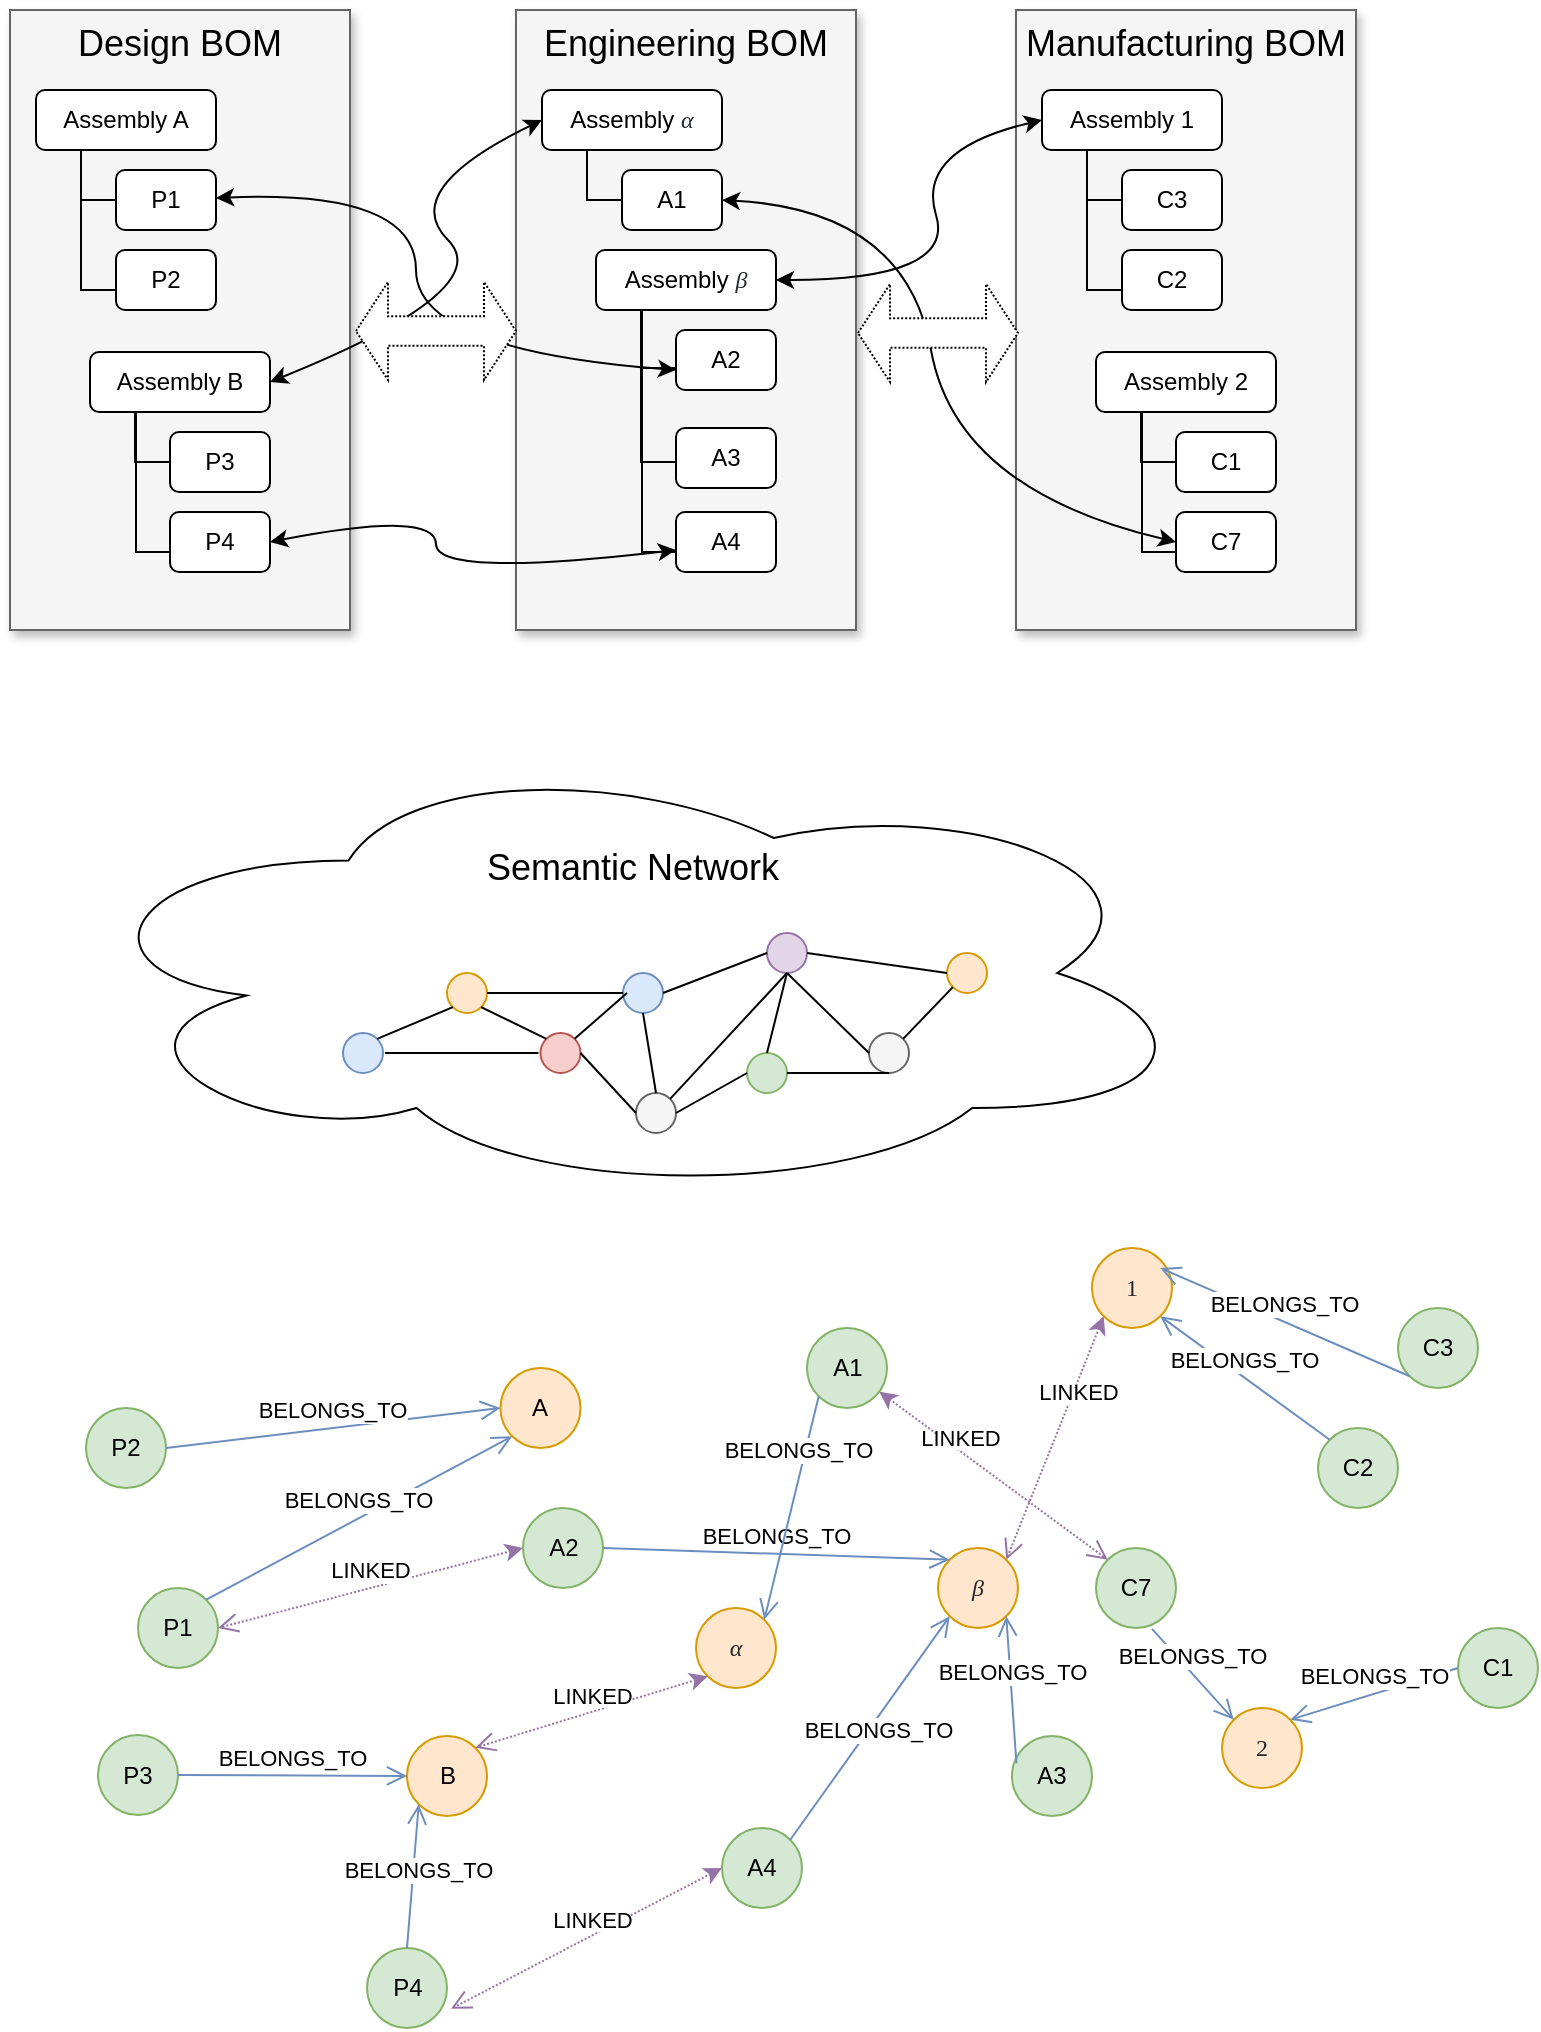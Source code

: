 <mxfile version="14.8.0" type="github">
  <diagram id="wF1ed776lyYu1ONlH215" name="Page-1">
    <mxGraphModel dx="781" dy="815" grid="1" gridSize="10" guides="1" tooltips="1" connect="1" arrows="1" fold="1" page="1" pageScale="1" pageWidth="827" pageHeight="1169" math="0" shadow="0">
      <root>
        <mxCell id="0" />
        <mxCell id="1" parent="0" />
        <mxCell id="866xvx7asvDeFkCteNUr-1" value="&lt;font style=&quot;font-size: 18px&quot;&gt;&lt;br&gt;&lt;br&gt;Semantic Network&lt;/font&gt;" style="ellipse;shape=cloud;whiteSpace=wrap;html=1;verticalAlign=top;" vertex="1" parent="1">
          <mxGeometry x="483.5" y="1240" width="567" height="225" as="geometry" />
        </mxCell>
        <mxCell id="866xvx7asvDeFkCteNUr-2" value="" style="ellipse;whiteSpace=wrap;html=1;aspect=fixed;verticalAlign=middle;fillColor=#dae8fc;strokeColor=#6c8ebf;" vertex="1" parent="1">
          <mxGeometry x="622.5" y="1382.5" width="20" height="20" as="geometry" />
        </mxCell>
        <mxCell id="866xvx7asvDeFkCteNUr-3" value="" style="ellipse;whiteSpace=wrap;html=1;aspect=fixed;verticalAlign=middle;fillColor=#ffe6cc;strokeColor=#d79b00;" vertex="1" parent="1">
          <mxGeometry x="674.5" y="1352.5" width="20" height="20" as="geometry" />
        </mxCell>
        <mxCell id="866xvx7asvDeFkCteNUr-4" value="" style="ellipse;whiteSpace=wrap;html=1;aspect=fixed;verticalAlign=middle;fillColor=#ffe6cc;strokeColor=#d79b00;" vertex="1" parent="1">
          <mxGeometry x="924.5" y="1342.5" width="20" height="20" as="geometry" />
        </mxCell>
        <mxCell id="866xvx7asvDeFkCteNUr-5" value="" style="ellipse;whiteSpace=wrap;html=1;aspect=fixed;verticalAlign=middle;fillColor=#f5f5f5;strokeColor=#666666;fontColor=#333333;" vertex="1" parent="1">
          <mxGeometry x="885.5" y="1382.5" width="20" height="20" as="geometry" />
        </mxCell>
        <mxCell id="866xvx7asvDeFkCteNUr-6" value="" style="ellipse;whiteSpace=wrap;html=1;aspect=fixed;verticalAlign=middle;fillColor=#d5e8d4;strokeColor=#82b366;" vertex="1" parent="1">
          <mxGeometry x="824.5" y="1392.5" width="20" height="20" as="geometry" />
        </mxCell>
        <mxCell id="866xvx7asvDeFkCteNUr-7" value="" style="ellipse;whiteSpace=wrap;html=1;aspect=fixed;verticalAlign=middle;fillColor=#f5f5f5;strokeColor=#666666;fontColor=#333333;" vertex="1" parent="1">
          <mxGeometry x="769" y="1412.5" width="20" height="20" as="geometry" />
        </mxCell>
        <mxCell id="866xvx7asvDeFkCteNUr-8" value="" style="ellipse;whiteSpace=wrap;html=1;aspect=fixed;verticalAlign=middle;fillColor=#dae8fc;strokeColor=#6c8ebf;" vertex="1" parent="1">
          <mxGeometry x="762.5" y="1352.5" width="20" height="20" as="geometry" />
        </mxCell>
        <mxCell id="866xvx7asvDeFkCteNUr-9" value="" style="ellipse;whiteSpace=wrap;html=1;aspect=fixed;verticalAlign=middle;fillColor=#f8cecc;strokeColor=#b85450;" vertex="1" parent="1">
          <mxGeometry x="721.25" y="1382.5" width="20" height="20" as="geometry" />
        </mxCell>
        <mxCell id="866xvx7asvDeFkCteNUr-10" value="" style="ellipse;whiteSpace=wrap;html=1;aspect=fixed;verticalAlign=middle;fillColor=#e1d5e7;strokeColor=#9673a6;" vertex="1" parent="1">
          <mxGeometry x="834.5" y="1332.5" width="20" height="20" as="geometry" />
        </mxCell>
        <mxCell id="866xvx7asvDeFkCteNUr-11" value="" style="endArrow=none;html=1;exitX=1;exitY=0.5;exitDx=0;exitDy=0;entryX=0;entryY=0.5;entryDx=0;entryDy=0;" edge="1" parent="1" source="866xvx7asvDeFkCteNUr-3" target="866xvx7asvDeFkCteNUr-8">
          <mxGeometry width="50" height="50" relative="1" as="geometry">
            <mxPoint x="774.5" y="1382.5" as="sourcePoint" />
            <mxPoint x="824.5" y="1332.5" as="targetPoint" />
          </mxGeometry>
        </mxCell>
        <mxCell id="866xvx7asvDeFkCteNUr-12" value="" style="endArrow=none;html=1;entryX=0;entryY=0.5;entryDx=0;entryDy=0;" edge="1" parent="1">
          <mxGeometry width="50" height="50" relative="1" as="geometry">
            <mxPoint x="643.5" y="1392.5" as="sourcePoint" />
            <mxPoint x="720.25" y="1392.5" as="targetPoint" />
          </mxGeometry>
        </mxCell>
        <mxCell id="866xvx7asvDeFkCteNUr-13" value="" style="endArrow=none;html=1;exitX=1;exitY=0;exitDx=0;exitDy=0;entryX=0;entryY=1;entryDx=0;entryDy=0;" edge="1" parent="1" source="866xvx7asvDeFkCteNUr-2" target="866xvx7asvDeFkCteNUr-3">
          <mxGeometry width="50" height="50" relative="1" as="geometry">
            <mxPoint x="774.5" y="1382.5" as="sourcePoint" />
            <mxPoint x="824.5" y="1332.5" as="targetPoint" />
          </mxGeometry>
        </mxCell>
        <mxCell id="866xvx7asvDeFkCteNUr-14" value="" style="endArrow=none;html=1;exitX=1;exitY=1;exitDx=0;exitDy=0;entryX=0;entryY=0;entryDx=0;entryDy=0;" edge="1" parent="1" source="866xvx7asvDeFkCteNUr-3" target="866xvx7asvDeFkCteNUr-9">
          <mxGeometry width="50" height="50" relative="1" as="geometry">
            <mxPoint x="774.5" y="1382.5" as="sourcePoint" />
            <mxPoint x="824.5" y="1332.5" as="targetPoint" />
          </mxGeometry>
        </mxCell>
        <mxCell id="866xvx7asvDeFkCteNUr-15" value="" style="endArrow=none;html=1;exitX=1;exitY=0;exitDx=0;exitDy=0;" edge="1" parent="1" source="866xvx7asvDeFkCteNUr-9">
          <mxGeometry width="50" height="50" relative="1" as="geometry">
            <mxPoint x="774.5" y="1382.5" as="sourcePoint" />
            <mxPoint x="764.5" y="1362.5" as="targetPoint" />
          </mxGeometry>
        </mxCell>
        <mxCell id="866xvx7asvDeFkCteNUr-16" value="" style="endArrow=none;html=1;exitX=0.5;exitY=1;exitDx=0;exitDy=0;entryX=0.5;entryY=0;entryDx=0;entryDy=0;" edge="1" parent="1" source="866xvx7asvDeFkCteNUr-8" target="866xvx7asvDeFkCteNUr-7">
          <mxGeometry width="50" height="50" relative="1" as="geometry">
            <mxPoint x="774.5" y="1382.5" as="sourcePoint" />
            <mxPoint x="824.5" y="1332.5" as="targetPoint" />
          </mxGeometry>
        </mxCell>
        <mxCell id="866xvx7asvDeFkCteNUr-17" value="" style="endArrow=none;html=1;exitX=1;exitY=0.5;exitDx=0;exitDy=0;entryX=0;entryY=0.5;entryDx=0;entryDy=0;" edge="1" parent="1" source="866xvx7asvDeFkCteNUr-9" target="866xvx7asvDeFkCteNUr-7">
          <mxGeometry width="50" height="50" relative="1" as="geometry">
            <mxPoint x="774.5" y="1382.5" as="sourcePoint" />
            <mxPoint x="824.5" y="1332.5" as="targetPoint" />
          </mxGeometry>
        </mxCell>
        <mxCell id="866xvx7asvDeFkCteNUr-18" value="" style="endArrow=none;html=1;exitX=1;exitY=0.5;exitDx=0;exitDy=0;entryX=0;entryY=0.5;entryDx=0;entryDy=0;" edge="1" parent="1" source="866xvx7asvDeFkCteNUr-8" target="866xvx7asvDeFkCteNUr-10">
          <mxGeometry width="50" height="50" relative="1" as="geometry">
            <mxPoint x="774.5" y="1382.5" as="sourcePoint" />
            <mxPoint x="824.5" y="1332.5" as="targetPoint" />
          </mxGeometry>
        </mxCell>
        <mxCell id="866xvx7asvDeFkCteNUr-19" value="" style="endArrow=none;html=1;exitX=1;exitY=0;exitDx=0;exitDy=0;entryX=0.5;entryY=1;entryDx=0;entryDy=0;" edge="1" parent="1" source="866xvx7asvDeFkCteNUr-7" target="866xvx7asvDeFkCteNUr-10">
          <mxGeometry width="50" height="50" relative="1" as="geometry">
            <mxPoint x="774.5" y="1382.5" as="sourcePoint" />
            <mxPoint x="824.5" y="1332.5" as="targetPoint" />
          </mxGeometry>
        </mxCell>
        <mxCell id="866xvx7asvDeFkCteNUr-20" value="" style="endArrow=none;html=1;entryX=0;entryY=0.5;entryDx=0;entryDy=0;exitX=0.5;exitY=1;exitDx=0;exitDy=0;" edge="1" parent="1" source="866xvx7asvDeFkCteNUr-10" target="866xvx7asvDeFkCteNUr-5">
          <mxGeometry width="50" height="50" relative="1" as="geometry">
            <mxPoint x="774.5" y="1382.5" as="sourcePoint" />
            <mxPoint x="824.5" y="1332.5" as="targetPoint" />
          </mxGeometry>
        </mxCell>
        <mxCell id="866xvx7asvDeFkCteNUr-21" value="" style="endArrow=none;html=1;entryX=0;entryY=0.5;entryDx=0;entryDy=0;exitX=1;exitY=0.5;exitDx=0;exitDy=0;" edge="1" parent="1" source="866xvx7asvDeFkCteNUr-7" target="866xvx7asvDeFkCteNUr-6">
          <mxGeometry width="50" height="50" relative="1" as="geometry">
            <mxPoint x="774.5" y="1382.5" as="sourcePoint" />
            <mxPoint x="824.5" y="1332.5" as="targetPoint" />
          </mxGeometry>
        </mxCell>
        <mxCell id="866xvx7asvDeFkCteNUr-22" value="" style="endArrow=none;html=1;entryX=0.5;entryY=1;entryDx=0;entryDy=0;exitX=1;exitY=0.5;exitDx=0;exitDy=0;" edge="1" parent="1" source="866xvx7asvDeFkCteNUr-6" target="866xvx7asvDeFkCteNUr-5">
          <mxGeometry width="50" height="50" relative="1" as="geometry">
            <mxPoint x="774.5" y="1382.5" as="sourcePoint" />
            <mxPoint x="824.5" y="1332.5" as="targetPoint" />
          </mxGeometry>
        </mxCell>
        <mxCell id="866xvx7asvDeFkCteNUr-23" value="" style="endArrow=none;html=1;exitX=0.5;exitY=0;exitDx=0;exitDy=0;" edge="1" parent="1" source="866xvx7asvDeFkCteNUr-6">
          <mxGeometry width="50" height="50" relative="1" as="geometry">
            <mxPoint x="774.5" y="1382.5" as="sourcePoint" />
            <mxPoint x="844.5" y="1352.5" as="targetPoint" />
          </mxGeometry>
        </mxCell>
        <mxCell id="866xvx7asvDeFkCteNUr-24" value="" style="endArrow=none;html=1;entryX=0;entryY=0.5;entryDx=0;entryDy=0;exitX=1;exitY=0.5;exitDx=0;exitDy=0;" edge="1" parent="1" source="866xvx7asvDeFkCteNUr-10" target="866xvx7asvDeFkCteNUr-4">
          <mxGeometry width="50" height="50" relative="1" as="geometry">
            <mxPoint x="774.5" y="1382.5" as="sourcePoint" />
            <mxPoint x="824.5" y="1332.5" as="targetPoint" />
          </mxGeometry>
        </mxCell>
        <mxCell id="866xvx7asvDeFkCteNUr-25" value="" style="endArrow=none;html=1;exitX=0;exitY=1;exitDx=0;exitDy=0;entryX=1;entryY=0;entryDx=0;entryDy=0;" edge="1" parent="1" source="866xvx7asvDeFkCteNUr-4" target="866xvx7asvDeFkCteNUr-5">
          <mxGeometry width="50" height="50" relative="1" as="geometry">
            <mxPoint x="774.5" y="1382.5" as="sourcePoint" />
            <mxPoint x="824.5" y="1332.5" as="targetPoint" />
          </mxGeometry>
        </mxCell>
        <mxCell id="866xvx7asvDeFkCteNUr-26" value="A" style="ellipse;whiteSpace=wrap;html=1;aspect=fixed;verticalAlign=middle;fillColor=#ffe6cc;strokeColor=#d79b00;" vertex="1" parent="1">
          <mxGeometry x="701.25" y="1550" width="40" height="40" as="geometry" />
        </mxCell>
        <mxCell id="866xvx7asvDeFkCteNUr-27" value="B" style="ellipse;whiteSpace=wrap;html=1;aspect=fixed;verticalAlign=middle;fillColor=#ffe6cc;strokeColor=#d79b00;" vertex="1" parent="1">
          <mxGeometry x="654.5" y="1734" width="40" height="40" as="geometry" />
        </mxCell>
        <mxCell id="866xvx7asvDeFkCteNUr-28" value="&lt;span style=&quot;color: rgb(36 , 41 , 46) ; font-family: &amp;#34;katex_math&amp;#34; ; font-style: italic ; text-align: left&quot;&gt;β&lt;/span&gt;" style="ellipse;whiteSpace=wrap;html=1;aspect=fixed;verticalAlign=middle;fillColor=#ffe6cc;strokeColor=#d79b00;" vertex="1" parent="1">
          <mxGeometry x="920" y="1640" width="40" height="40" as="geometry" />
        </mxCell>
        <mxCell id="866xvx7asvDeFkCteNUr-29" value="&lt;span style=&quot;color: rgb(36 , 41 , 46) ; font-family: &amp;#34;katex_math&amp;#34; ; font-style: italic ; text-align: left&quot;&gt;α&lt;/span&gt;" style="ellipse;whiteSpace=wrap;html=1;aspect=fixed;verticalAlign=middle;fillColor=#ffe6cc;strokeColor=#d79b00;" vertex="1" parent="1">
          <mxGeometry x="799" y="1670" width="40" height="40" as="geometry" />
        </mxCell>
        <mxCell id="866xvx7asvDeFkCteNUr-30" value="&lt;span style=&quot;color: rgb(36 , 41 , 46) ; font-family: &amp;#34;katex_math&amp;#34; ; text-align: left&quot;&gt;1&lt;/span&gt;" style="ellipse;whiteSpace=wrap;html=1;aspect=fixed;verticalAlign=middle;fillColor=#ffe6cc;strokeColor=#d79b00;" vertex="1" parent="1">
          <mxGeometry x="997" y="1490" width="40" height="40" as="geometry" />
        </mxCell>
        <mxCell id="866xvx7asvDeFkCteNUr-31" value="&lt;span style=&quot;color: rgb(36 , 41 , 46) ; font-family: &amp;#34;katex_math&amp;#34; ; text-align: left&quot;&gt;2&lt;/span&gt;" style="ellipse;whiteSpace=wrap;html=1;aspect=fixed;verticalAlign=middle;fillColor=#ffe6cc;strokeColor=#d79b00;" vertex="1" parent="1">
          <mxGeometry x="1062" y="1720" width="40" height="40" as="geometry" />
        </mxCell>
        <mxCell id="866xvx7asvDeFkCteNUr-33" value="A4" style="ellipse;whiteSpace=wrap;html=1;aspect=fixed;verticalAlign=middle;fillColor=#d5e8d4;strokeColor=#82b366;" vertex="1" parent="1">
          <mxGeometry x="812" y="1780" width="40" height="40" as="geometry" />
        </mxCell>
        <mxCell id="866xvx7asvDeFkCteNUr-34" value="A2" style="ellipse;whiteSpace=wrap;html=1;aspect=fixed;verticalAlign=middle;fillColor=#d5e8d4;strokeColor=#82b366;" vertex="1" parent="1">
          <mxGeometry x="712.5" y="1620" width="40" height="40" as="geometry" />
        </mxCell>
        <mxCell id="866xvx7asvDeFkCteNUr-35" value="A3" style="ellipse;whiteSpace=wrap;html=1;aspect=fixed;verticalAlign=middle;fillColor=#d5e8d4;strokeColor=#82b366;" vertex="1" parent="1">
          <mxGeometry x="957" y="1734" width="40" height="40" as="geometry" />
        </mxCell>
        <mxCell id="866xvx7asvDeFkCteNUr-36" value="A1" style="ellipse;whiteSpace=wrap;html=1;aspect=fixed;verticalAlign=middle;fillColor=#d5e8d4;strokeColor=#82b366;" vertex="1" parent="1">
          <mxGeometry x="854.5" y="1530" width="40" height="40" as="geometry" />
        </mxCell>
        <mxCell id="866xvx7asvDeFkCteNUr-37" value="P1" style="ellipse;whiteSpace=wrap;html=1;aspect=fixed;verticalAlign=middle;fillColor=#d5e8d4;strokeColor=#82b366;" vertex="1" parent="1">
          <mxGeometry x="520" y="1660" width="40" height="40" as="geometry" />
        </mxCell>
        <mxCell id="866xvx7asvDeFkCteNUr-38" value="P2" style="ellipse;whiteSpace=wrap;html=1;aspect=fixed;verticalAlign=middle;fillColor=#d5e8d4;strokeColor=#82b366;" vertex="1" parent="1">
          <mxGeometry x="494" y="1570" width="40" height="40" as="geometry" />
        </mxCell>
        <mxCell id="866xvx7asvDeFkCteNUr-39" value="P3" style="ellipse;whiteSpace=wrap;html=1;aspect=fixed;verticalAlign=middle;fillColor=#d5e8d4;strokeColor=#82b366;" vertex="1" parent="1">
          <mxGeometry x="500" y="1733.5" width="40" height="40" as="geometry" />
        </mxCell>
        <mxCell id="866xvx7asvDeFkCteNUr-41" value="P4" style="ellipse;whiteSpace=wrap;html=1;aspect=fixed;verticalAlign=middle;fillColor=#d5e8d4;strokeColor=#82b366;" vertex="1" parent="1">
          <mxGeometry x="634.5" y="1840" width="40" height="40" as="geometry" />
        </mxCell>
        <mxCell id="866xvx7asvDeFkCteNUr-42" value="Design BOM" style="whiteSpace=wrap;html=1;shadow=1;fontSize=18;fillColor=#f5f5f5;strokeColor=#666666;verticalAlign=top;" vertex="1" parent="1">
          <mxGeometry x="456" y="871" width="170" height="310" as="geometry" />
        </mxCell>
        <mxCell id="866xvx7asvDeFkCteNUr-43" style="edgeStyle=orthogonalEdgeStyle;rounded=0;orthogonalLoop=1;jettySize=auto;html=1;exitX=0.25;exitY=1;exitDx=0;exitDy=0;entryX=0;entryY=0.5;entryDx=0;entryDy=0;endArrow=none;endFill=0;" edge="1" parent="1" source="866xvx7asvDeFkCteNUr-44" target="866xvx7asvDeFkCteNUr-45">
          <mxGeometry relative="1" as="geometry">
            <mxPoint x="514" y="961" as="targetPoint" />
            <Array as="points">
              <mxPoint x="492" y="966" />
            </Array>
          </mxGeometry>
        </mxCell>
        <mxCell id="866xvx7asvDeFkCteNUr-44" value="Assembly A" style="rounded=1;whiteSpace=wrap;html=1;verticalAlign=middle;" vertex="1" parent="1">
          <mxGeometry x="469" y="911" width="90" height="30" as="geometry" />
        </mxCell>
        <mxCell id="866xvx7asvDeFkCteNUr-45" value="P1" style="rounded=1;whiteSpace=wrap;html=1;verticalAlign=middle;" vertex="1" parent="1">
          <mxGeometry x="509" y="951" width="50" height="30" as="geometry" />
        </mxCell>
        <mxCell id="866xvx7asvDeFkCteNUr-46" value="P2" style="rounded=1;whiteSpace=wrap;html=1;verticalAlign=middle;" vertex="1" parent="1">
          <mxGeometry x="509" y="991" width="50" height="30" as="geometry" />
        </mxCell>
        <mxCell id="866xvx7asvDeFkCteNUr-47" style="edgeStyle=orthogonalEdgeStyle;rounded=0;orthogonalLoop=1;jettySize=auto;html=1;exitX=0.25;exitY=1;exitDx=0;exitDy=0;entryX=0;entryY=0.5;entryDx=0;entryDy=0;endArrow=none;endFill=0;" edge="1" parent="1" source="866xvx7asvDeFkCteNUr-44" target="866xvx7asvDeFkCteNUr-46">
          <mxGeometry relative="1" as="geometry">
            <mxPoint x="501.5" y="951" as="sourcePoint" />
            <mxPoint x="519" y="976" as="targetPoint" />
            <Array as="points">
              <mxPoint x="492" y="1011" />
              <mxPoint x="509" y="1011" />
            </Array>
          </mxGeometry>
        </mxCell>
        <mxCell id="866xvx7asvDeFkCteNUr-48" value="Assembly B" style="rounded=1;whiteSpace=wrap;html=1;verticalAlign=middle;" vertex="1" parent="1">
          <mxGeometry x="496" y="1042" width="90" height="30" as="geometry" />
        </mxCell>
        <mxCell id="866xvx7asvDeFkCteNUr-49" value="P3" style="rounded=1;whiteSpace=wrap;html=1;verticalAlign=middle;" vertex="1" parent="1">
          <mxGeometry x="536" y="1082" width="50" height="30" as="geometry" />
        </mxCell>
        <mxCell id="866xvx7asvDeFkCteNUr-50" value="P4" style="rounded=1;whiteSpace=wrap;html=1;verticalAlign=middle;" vertex="1" parent="1">
          <mxGeometry x="536" y="1122" width="50" height="30" as="geometry" />
        </mxCell>
        <mxCell id="866xvx7asvDeFkCteNUr-51" style="edgeStyle=orthogonalEdgeStyle;rounded=0;orthogonalLoop=1;jettySize=auto;html=1;entryX=0;entryY=0.5;entryDx=0;entryDy=0;endArrow=none;endFill=0;" edge="1" parent="1" target="866xvx7asvDeFkCteNUr-50">
          <mxGeometry relative="1" as="geometry">
            <mxPoint x="509" y="1072" as="sourcePoint" />
            <mxPoint x="546" y="1107" as="targetPoint" />
            <Array as="points">
              <mxPoint x="519" y="1142" />
              <mxPoint x="536" y="1142" />
            </Array>
          </mxGeometry>
        </mxCell>
        <mxCell id="866xvx7asvDeFkCteNUr-52" style="edgeStyle=orthogonalEdgeStyle;rounded=0;orthogonalLoop=1;jettySize=auto;html=1;exitX=0.25;exitY=1;exitDx=0;exitDy=0;endArrow=none;endFill=0;" edge="1" parent="1" source="866xvx7asvDeFkCteNUr-48" target="866xvx7asvDeFkCteNUr-49">
          <mxGeometry relative="1" as="geometry">
            <mxPoint x="516.5" y="1072" as="sourcePoint" />
            <mxPoint x="534" y="1097" as="targetPoint" />
            <Array as="points">
              <mxPoint x="519" y="1097" />
            </Array>
          </mxGeometry>
        </mxCell>
        <mxCell id="866xvx7asvDeFkCteNUr-53" value="Engineering BOM" style="whiteSpace=wrap;html=1;shadow=1;fontSize=18;fillColor=#f5f5f5;strokeColor=#666666;verticalAlign=top;" vertex="1" parent="1">
          <mxGeometry x="709" y="871" width="170" height="310" as="geometry" />
        </mxCell>
        <mxCell id="866xvx7asvDeFkCteNUr-54" style="edgeStyle=orthogonalEdgeStyle;rounded=0;orthogonalLoop=1;jettySize=auto;html=1;exitX=0.25;exitY=1;exitDx=0;exitDy=0;entryX=0;entryY=0.5;entryDx=0;entryDy=0;endArrow=none;endFill=0;" edge="1" parent="1" source="866xvx7asvDeFkCteNUr-55" target="866xvx7asvDeFkCteNUr-56">
          <mxGeometry relative="1" as="geometry">
            <mxPoint x="767" y="961" as="targetPoint" />
            <Array as="points">
              <mxPoint x="745" y="966" />
            </Array>
          </mxGeometry>
        </mxCell>
        <mxCell id="866xvx7asvDeFkCteNUr-55" value="Assembly&amp;nbsp;&lt;span style=&quot;color: rgb(36 , 41 , 46) ; font-family: &amp;#34;katex_math&amp;#34; ; font-style: italic ; text-align: left&quot;&gt;&lt;font style=&quot;font-size: 12px&quot;&gt;α&lt;/font&gt;&lt;/span&gt;" style="rounded=1;whiteSpace=wrap;html=1;verticalAlign=middle;" vertex="1" parent="1">
          <mxGeometry x="722" y="911" width="90" height="30" as="geometry" />
        </mxCell>
        <mxCell id="866xvx7asvDeFkCteNUr-56" value="A1" style="rounded=1;whiteSpace=wrap;html=1;verticalAlign=middle;" vertex="1" parent="1">
          <mxGeometry x="762" y="951" width="50" height="30" as="geometry" />
        </mxCell>
        <mxCell id="866xvx7asvDeFkCteNUr-57" value="A2" style="rounded=1;whiteSpace=wrap;html=1;verticalAlign=middle;" vertex="1" parent="1">
          <mxGeometry x="789" y="1031" width="50" height="30" as="geometry" />
        </mxCell>
        <mxCell id="866xvx7asvDeFkCteNUr-58" value="Assembly&amp;nbsp;&lt;span style=&quot;color: rgb(36 , 41 , 46) ; font-family: &amp;#34;katex_math&amp;#34; ; font-style: italic ; text-align: left&quot;&gt;&lt;font style=&quot;font-size: 12px&quot;&gt;β&lt;/font&gt;&lt;/span&gt;" style="rounded=1;whiteSpace=wrap;html=1;verticalAlign=middle;" vertex="1" parent="1">
          <mxGeometry x="749" y="991" width="90" height="30" as="geometry" />
        </mxCell>
        <mxCell id="866xvx7asvDeFkCteNUr-59" value="A3" style="rounded=1;whiteSpace=wrap;html=1;verticalAlign=middle;" vertex="1" parent="1">
          <mxGeometry x="789" y="1080" width="50" height="30" as="geometry" />
        </mxCell>
        <mxCell id="866xvx7asvDeFkCteNUr-60" value="A4" style="rounded=1;whiteSpace=wrap;html=1;verticalAlign=middle;" vertex="1" parent="1">
          <mxGeometry x="789" y="1122" width="50" height="30" as="geometry" />
        </mxCell>
        <mxCell id="866xvx7asvDeFkCteNUr-61" style="edgeStyle=orthogonalEdgeStyle;rounded=0;orthogonalLoop=1;jettySize=auto;html=1;entryX=0;entryY=0.5;entryDx=0;entryDy=0;endArrow=none;endFill=0;" edge="1" parent="1" target="866xvx7asvDeFkCteNUr-60">
          <mxGeometry relative="1" as="geometry">
            <mxPoint x="772" y="1021" as="sourcePoint" />
            <mxPoint x="799" y="1107" as="targetPoint" />
            <Array as="points">
              <mxPoint x="772" y="1142" />
              <mxPoint x="789" y="1142" />
            </Array>
          </mxGeometry>
        </mxCell>
        <mxCell id="866xvx7asvDeFkCteNUr-62" style="edgeStyle=orthogonalEdgeStyle;rounded=0;orthogonalLoop=1;jettySize=auto;html=1;exitX=0.25;exitY=1;exitDx=0;exitDy=0;endArrow=none;endFill=0;" edge="1" parent="1" source="866xvx7asvDeFkCteNUr-58" target="866xvx7asvDeFkCteNUr-59">
          <mxGeometry relative="1" as="geometry">
            <mxPoint x="769.5" y="1072" as="sourcePoint" />
            <mxPoint x="787" y="1097" as="targetPoint" />
            <Array as="points">
              <mxPoint x="772" y="1097" />
            </Array>
          </mxGeometry>
        </mxCell>
        <mxCell id="866xvx7asvDeFkCteNUr-63" style="edgeStyle=orthogonalEdgeStyle;rounded=0;orthogonalLoop=1;jettySize=auto;html=1;exitX=0.25;exitY=1;exitDx=0;exitDy=0;entryX=0;entryY=0.5;entryDx=0;entryDy=0;endArrow=none;endFill=0;" edge="1" parent="1">
          <mxGeometry relative="1" as="geometry">
            <mxPoint x="771.5" y="1025" as="sourcePoint" />
            <mxPoint x="789" y="1050" as="targetPoint" />
            <Array as="points">
              <mxPoint x="772" y="1050" />
            </Array>
          </mxGeometry>
        </mxCell>
        <mxCell id="866xvx7asvDeFkCteNUr-64" value="Manufacturing BOM" style="whiteSpace=wrap;html=1;shadow=1;fontSize=18;fillColor=#f5f5f5;strokeColor=#666666;verticalAlign=top;" vertex="1" parent="1">
          <mxGeometry x="959" y="871" width="170" height="310" as="geometry" />
        </mxCell>
        <mxCell id="866xvx7asvDeFkCteNUr-65" style="edgeStyle=orthogonalEdgeStyle;rounded=0;orthogonalLoop=1;jettySize=auto;html=1;exitX=0.25;exitY=1;exitDx=0;exitDy=0;entryX=0;entryY=0.5;entryDx=0;entryDy=0;endArrow=none;endFill=0;" edge="1" parent="1" source="866xvx7asvDeFkCteNUr-66" target="866xvx7asvDeFkCteNUr-67">
          <mxGeometry relative="1" as="geometry">
            <mxPoint x="1017" y="961" as="targetPoint" />
            <Array as="points">
              <mxPoint x="995" y="966" />
            </Array>
          </mxGeometry>
        </mxCell>
        <mxCell id="866xvx7asvDeFkCteNUr-66" value="Assembly 1" style="rounded=1;whiteSpace=wrap;html=1;verticalAlign=middle;" vertex="1" parent="1">
          <mxGeometry x="972" y="911" width="90" height="30" as="geometry" />
        </mxCell>
        <mxCell id="866xvx7asvDeFkCteNUr-67" value="C3" style="rounded=1;whiteSpace=wrap;html=1;verticalAlign=middle;" vertex="1" parent="1">
          <mxGeometry x="1012" y="951" width="50" height="30" as="geometry" />
        </mxCell>
        <mxCell id="866xvx7asvDeFkCteNUr-68" value="C2" style="rounded=1;whiteSpace=wrap;html=1;verticalAlign=middle;" vertex="1" parent="1">
          <mxGeometry x="1012" y="991" width="50" height="30" as="geometry" />
        </mxCell>
        <mxCell id="866xvx7asvDeFkCteNUr-69" style="edgeStyle=orthogonalEdgeStyle;rounded=0;orthogonalLoop=1;jettySize=auto;html=1;exitX=0.25;exitY=1;exitDx=0;exitDy=0;entryX=0;entryY=0.5;entryDx=0;entryDy=0;endArrow=none;endFill=0;" edge="1" parent="1" source="866xvx7asvDeFkCteNUr-66" target="866xvx7asvDeFkCteNUr-68">
          <mxGeometry relative="1" as="geometry">
            <mxPoint x="1004.5" y="951" as="sourcePoint" />
            <mxPoint x="1022" y="976" as="targetPoint" />
            <Array as="points">
              <mxPoint x="995" y="1011" />
              <mxPoint x="1012" y="1011" />
            </Array>
          </mxGeometry>
        </mxCell>
        <mxCell id="866xvx7asvDeFkCteNUr-70" value="Assembly 2" style="rounded=1;whiteSpace=wrap;html=1;verticalAlign=middle;" vertex="1" parent="1">
          <mxGeometry x="999" y="1042" width="90" height="30" as="geometry" />
        </mxCell>
        <mxCell id="866xvx7asvDeFkCteNUr-71" value="C1" style="rounded=1;whiteSpace=wrap;html=1;verticalAlign=middle;" vertex="1" parent="1">
          <mxGeometry x="1039" y="1082" width="50" height="30" as="geometry" />
        </mxCell>
        <mxCell id="866xvx7asvDeFkCteNUr-72" value="C7" style="rounded=1;whiteSpace=wrap;html=1;verticalAlign=middle;" vertex="1" parent="1">
          <mxGeometry x="1039" y="1122" width="50" height="30" as="geometry" />
        </mxCell>
        <mxCell id="866xvx7asvDeFkCteNUr-73" style="edgeStyle=orthogonalEdgeStyle;rounded=0;orthogonalLoop=1;jettySize=auto;html=1;entryX=0;entryY=0.5;entryDx=0;entryDy=0;endArrow=none;endFill=0;" edge="1" parent="1" target="866xvx7asvDeFkCteNUr-72">
          <mxGeometry relative="1" as="geometry">
            <mxPoint x="1012" y="1072" as="sourcePoint" />
            <mxPoint x="1049" y="1107" as="targetPoint" />
            <Array as="points">
              <mxPoint x="1022" y="1142" />
              <mxPoint x="1039" y="1142" />
            </Array>
          </mxGeometry>
        </mxCell>
        <mxCell id="866xvx7asvDeFkCteNUr-74" style="edgeStyle=orthogonalEdgeStyle;rounded=0;orthogonalLoop=1;jettySize=auto;html=1;exitX=0.25;exitY=1;exitDx=0;exitDy=0;endArrow=none;endFill=0;" edge="1" parent="1" source="866xvx7asvDeFkCteNUr-70" target="866xvx7asvDeFkCteNUr-71">
          <mxGeometry relative="1" as="geometry">
            <mxPoint x="1019.5" y="1072" as="sourcePoint" />
            <mxPoint x="1037" y="1097" as="targetPoint" />
            <Array as="points">
              <mxPoint x="1022" y="1097" />
            </Array>
          </mxGeometry>
        </mxCell>
        <mxCell id="866xvx7asvDeFkCteNUr-75" value="" style="curved=1;endArrow=classic;html=1;entryX=0;entryY=0.5;entryDx=0;entryDy=0;exitX=1;exitY=0.5;exitDx=0;exitDy=0;startArrow=classic;startFill=1;" edge="1" parent="1" source="866xvx7asvDeFkCteNUr-48" target="866xvx7asvDeFkCteNUr-55">
          <mxGeometry width="50" height="50" relative="1" as="geometry">
            <mxPoint x="650" y="1011" as="sourcePoint" />
            <mxPoint x="700" y="961" as="targetPoint" />
            <Array as="points">
              <mxPoint x="700" y="1011" />
              <mxPoint x="650" y="961" />
            </Array>
          </mxGeometry>
        </mxCell>
        <mxCell id="866xvx7asvDeFkCteNUr-76" value="" style="curved=1;endArrow=classic;html=1;startArrow=classic;startFill=1;" edge="1" parent="1" target="866xvx7asvDeFkCteNUr-45">
          <mxGeometry width="50" height="50" relative="1" as="geometry">
            <mxPoint x="789" y="1051" as="sourcePoint" />
            <mxPoint x="709" y="961" as="targetPoint" />
            <Array as="points">
              <mxPoint x="659" y="1041" />
              <mxPoint x="659" y="961" />
            </Array>
          </mxGeometry>
        </mxCell>
        <mxCell id="866xvx7asvDeFkCteNUr-77" value="" style="curved=1;endArrow=classic;html=1;startArrow=classic;startFill=1;entryX=1;entryY=0.5;entryDx=0;entryDy=0;" edge="1" parent="1" target="866xvx7asvDeFkCteNUr-50">
          <mxGeometry width="50" height="50" relative="1" as="geometry">
            <mxPoint x="789" y="1141" as="sourcePoint" />
            <mxPoint x="569" y="1079" as="targetPoint" />
            <Array as="points">
              <mxPoint x="669" y="1155" />
              <mxPoint x="669" y="1121" />
            </Array>
          </mxGeometry>
        </mxCell>
        <mxCell id="866xvx7asvDeFkCteNUr-78" value="" style="curved=1;endArrow=classic;html=1;startArrow=classic;startFill=1;entryX=1;entryY=0.5;entryDx=0;entryDy=0;exitX=0;exitY=0.5;exitDx=0;exitDy=0;" edge="1" parent="1" source="866xvx7asvDeFkCteNUr-72" target="866xvx7asvDeFkCteNUr-56">
          <mxGeometry width="50" height="50" relative="1" as="geometry">
            <mxPoint x="1034" y="1061" as="sourcePoint" />
            <mxPoint x="804" y="975" as="targetPoint" />
            <Array as="points">
              <mxPoint x="929" y="1111" />
              <mxPoint x="904" y="971" />
            </Array>
          </mxGeometry>
        </mxCell>
        <mxCell id="866xvx7asvDeFkCteNUr-79" value="" style="curved=1;endArrow=classic;html=1;entryX=0;entryY=0.5;entryDx=0;entryDy=0;exitX=1;exitY=0.5;exitDx=0;exitDy=0;startArrow=classic;startFill=1;" edge="1" parent="1" source="866xvx7asvDeFkCteNUr-58" target="866xvx7asvDeFkCteNUr-66">
          <mxGeometry width="50" height="50" relative="1" as="geometry">
            <mxPoint x="830" y="1067" as="sourcePoint" />
            <mxPoint x="966" y="936" as="targetPoint" />
            <Array as="points">
              <mxPoint x="929" y="1006" />
              <mxPoint x="909" y="941" />
            </Array>
          </mxGeometry>
        </mxCell>
        <mxCell id="866xvx7asvDeFkCteNUr-80" value="" style="shape=doubleArrow;whiteSpace=wrap;html=1;verticalAlign=middle;dashed=1;dashPattern=1 1;" vertex="1" parent="1">
          <mxGeometry x="629" y="1007" width="80" height="49" as="geometry" />
        </mxCell>
        <mxCell id="866xvx7asvDeFkCteNUr-81" value="" style="shape=doubleArrow;whiteSpace=wrap;html=1;verticalAlign=middle;dashed=1;dashPattern=1 1;" vertex="1" parent="1">
          <mxGeometry x="880" y="1008" width="80" height="49" as="geometry" />
        </mxCell>
        <mxCell id="866xvx7asvDeFkCteNUr-85" value="&lt;font style=&quot;font-size: 11px&quot;&gt;BELONGS_TO&lt;/font&gt;" style="html=1;verticalAlign=bottom;endArrow=open;endSize=8;entryX=0;entryY=1;entryDx=0;entryDy=0;exitX=1;exitY=0;exitDx=0;exitDy=0;fontSize=9;fillColor=#dae8fc;strokeColor=#6c8ebf;" edge="1" parent="1" source="866xvx7asvDeFkCteNUr-37" target="866xvx7asvDeFkCteNUr-26">
          <mxGeometry relative="1" as="geometry">
            <mxPoint x="830" y="1620" as="sourcePoint" />
            <mxPoint x="750" y="1620" as="targetPoint" />
          </mxGeometry>
        </mxCell>
        <mxCell id="866xvx7asvDeFkCteNUr-86" value="&lt;font style=&quot;font-size: 11px&quot;&gt;BELONGS_TO&lt;/font&gt;" style="html=1;verticalAlign=bottom;endArrow=open;endSize=8;entryX=0;entryY=0.5;entryDx=0;entryDy=0;exitX=1;exitY=0.5;exitDx=0;exitDy=0;fontSize=9;fillColor=#dae8fc;strokeColor=#6c8ebf;" edge="1" parent="1" source="866xvx7asvDeFkCteNUr-38" target="866xvx7asvDeFkCteNUr-26">
          <mxGeometry relative="1" as="geometry">
            <mxPoint x="550" y="1600" as="sourcePoint" />
            <mxPoint x="659" y="1600" as="targetPoint" />
          </mxGeometry>
        </mxCell>
        <mxCell id="866xvx7asvDeFkCteNUr-87" value="&lt;font style=&quot;font-size: 11px&quot;&gt;BELONGS_TO&lt;/font&gt;" style="html=1;verticalAlign=bottom;endArrow=open;endSize=8;entryX=0;entryY=0.5;entryDx=0;entryDy=0;exitX=1;exitY=0.5;exitDx=0;exitDy=0;fontSize=9;fillColor=#dae8fc;strokeColor=#6c8ebf;" edge="1" parent="1" source="866xvx7asvDeFkCteNUr-39" target="866xvx7asvDeFkCteNUr-27">
          <mxGeometry relative="1" as="geometry">
            <mxPoint x="561.002" y="1755.718" as="sourcePoint" />
            <mxPoint x="611.718" y="1680.002" as="targetPoint" />
          </mxGeometry>
        </mxCell>
        <mxCell id="866xvx7asvDeFkCteNUr-88" value="&lt;font style=&quot;font-size: 11px&quot;&gt;BELONGS_TO&lt;/font&gt;" style="html=1;verticalAlign=bottom;endArrow=open;endSize=8;entryX=0;entryY=1;entryDx=0;entryDy=0;exitX=0.5;exitY=0;exitDx=0;exitDy=0;fontSize=9;fillColor=#dae8fc;strokeColor=#6c8ebf;" edge="1" parent="1" source="866xvx7asvDeFkCteNUr-41" target="866xvx7asvDeFkCteNUr-27">
          <mxGeometry x="-0.157" y="-3" relative="1" as="geometry">
            <mxPoint x="582.642" y="1831.718" as="sourcePoint" />
            <mxPoint x="682.358" y="1780.002" as="targetPoint" />
            <mxPoint as="offset" />
          </mxGeometry>
        </mxCell>
        <mxCell id="866xvx7asvDeFkCteNUr-89" value="&lt;font style=&quot;font-size: 11px ; line-height: 50%&quot;&gt;LINKED&lt;/font&gt;" style="html=1;verticalAlign=bottom;endArrow=open;endSize=8;fontSize=6;entryX=1;entryY=0;entryDx=0;entryDy=0;dashed=1;dashPattern=1 1;startArrow=classic;startFill=1;fillColor=#e1d5e7;strokeColor=#9673a6;exitX=0;exitY=1;exitDx=0;exitDy=0;" edge="1" parent="1" source="866xvx7asvDeFkCteNUr-29" target="866xvx7asvDeFkCteNUr-27">
          <mxGeometry relative="1" as="geometry">
            <mxPoint x="793" y="1690" as="sourcePoint" />
            <mxPoint x="690" y="1750" as="targetPoint" />
          </mxGeometry>
        </mxCell>
        <mxCell id="866xvx7asvDeFkCteNUr-90" value="&lt;font style=&quot;font-size: 11px&quot;&gt;BELONGS_TO&lt;/font&gt;" style="html=1;verticalAlign=bottom;endArrow=open;endSize=8;exitX=1;exitY=0;exitDx=0;exitDy=0;fontSize=9;fillColor=#dae8fc;strokeColor=#6c8ebf;entryX=0;entryY=1;entryDx=0;entryDy=0;" edge="1" parent="1" source="866xvx7asvDeFkCteNUr-33" target="866xvx7asvDeFkCteNUr-28">
          <mxGeometry x="-0.085" y="-9" relative="1" as="geometry">
            <mxPoint x="897.002" y="1631.718" as="sourcePoint" />
            <mxPoint x="929" y="1680" as="targetPoint" />
            <mxPoint as="offset" />
          </mxGeometry>
        </mxCell>
        <mxCell id="866xvx7asvDeFkCteNUr-91" value="&lt;font style=&quot;font-size: 11px&quot;&gt;BELONGS_TO&lt;/font&gt;" style="html=1;verticalAlign=bottom;endArrow=open;endSize=8;exitX=1;exitY=0.5;exitDx=0;exitDy=0;fontSize=9;entryX=0;entryY=0;entryDx=0;entryDy=0;fillColor=#dae8fc;strokeColor=#6c8ebf;" edge="1" parent="1" source="866xvx7asvDeFkCteNUr-34" target="866xvx7asvDeFkCteNUr-28">
          <mxGeometry relative="1" as="geometry">
            <mxPoint x="887" y="1580" as="sourcePoint" />
            <mxPoint x="850" y="1680" as="targetPoint" />
          </mxGeometry>
        </mxCell>
        <mxCell id="866xvx7asvDeFkCteNUr-92" value="&lt;font style=&quot;font-size: 11px&quot;&gt;BELONGS_TO&lt;/font&gt;" style="html=1;verticalAlign=bottom;endArrow=open;endSize=8;fontSize=9;exitX=0.055;exitY=0.34;exitDx=0;exitDy=0;exitPerimeter=0;entryX=1;entryY=1;entryDx=0;entryDy=0;fillColor=#dae8fc;strokeColor=#6c8ebf;" edge="1" parent="1" source="866xvx7asvDeFkCteNUr-35" target="866xvx7asvDeFkCteNUr-28">
          <mxGeometry relative="1" as="geometry">
            <mxPoint x="970" y="1740" as="sourcePoint" />
            <mxPoint x="860" y="1690" as="targetPoint" />
          </mxGeometry>
        </mxCell>
        <mxCell id="866xvx7asvDeFkCteNUr-93" value="&lt;font style=&quot;font-size: 11px&quot;&gt;LINKED&lt;/font&gt;" style="html=1;verticalAlign=bottom;endArrow=open;endSize=8;exitX=0;exitY=0.5;exitDx=0;exitDy=0;fontSize=9;entryX=1;entryY=0.5;entryDx=0;entryDy=0;dashed=1;dashPattern=1 1;startArrow=classic;startFill=1;fillColor=#e1d5e7;strokeColor=#9673a6;" edge="1" parent="1" source="866xvx7asvDeFkCteNUr-34" target="866xvx7asvDeFkCteNUr-37">
          <mxGeometry relative="1" as="geometry">
            <mxPoint x="824.5" y="1700" as="sourcePoint" />
            <mxPoint x="698.642" y="1749.858" as="targetPoint" />
          </mxGeometry>
        </mxCell>
        <mxCell id="866xvx7asvDeFkCteNUr-94" value="&lt;font style=&quot;font-size: 11px ; line-height: 50%&quot;&gt;LINKED&lt;/font&gt;" style="html=1;verticalAlign=bottom;endArrow=open;endSize=8;fontSize=6;entryX=1.05;entryY=0.76;entryDx=0;entryDy=0;dashed=1;dashPattern=1 1;startArrow=classic;startFill=1;fillColor=#e1d5e7;strokeColor=#9673a6;exitX=0;exitY=0.5;exitDx=0;exitDy=0;entryPerimeter=0;" edge="1" parent="1" source="866xvx7asvDeFkCteNUr-33" target="866xvx7asvDeFkCteNUr-41">
          <mxGeometry x="-0.041" relative="1" as="geometry">
            <mxPoint x="720" y="1810" as="sourcePoint" />
            <mxPoint x="698.642" y="1749.858" as="targetPoint" />
            <mxPoint as="offset" />
          </mxGeometry>
        </mxCell>
        <mxCell id="866xvx7asvDeFkCteNUr-95" value="&lt;font style=&quot;font-size: 11px&quot;&gt;BELONGS_TO&lt;/font&gt;" style="html=1;verticalAlign=bottom;endArrow=open;endSize=8;exitX=0;exitY=1;exitDx=0;exitDy=0;fontSize=9;entryX=1;entryY=0;entryDx=0;entryDy=0;fillColor=#dae8fc;strokeColor=#6c8ebf;" edge="1" parent="1" source="866xvx7asvDeFkCteNUr-36" target="866xvx7asvDeFkCteNUr-29">
          <mxGeometry x="-0.351" y="-2" relative="1" as="geometry">
            <mxPoint x="762.5" y="1650" as="sourcePoint" />
            <mxPoint x="935.858" y="1655.858" as="targetPoint" />
            <mxPoint as="offset" />
          </mxGeometry>
        </mxCell>
        <mxCell id="866xvx7asvDeFkCteNUr-96" value="C3" style="ellipse;whiteSpace=wrap;html=1;aspect=fixed;verticalAlign=middle;fillColor=#d5e8d4;strokeColor=#82b366;" vertex="1" parent="1">
          <mxGeometry x="1150" y="1520" width="40" height="40" as="geometry" />
        </mxCell>
        <mxCell id="866xvx7asvDeFkCteNUr-97" value="C2" style="ellipse;whiteSpace=wrap;html=1;aspect=fixed;verticalAlign=middle;fillColor=#d5e8d4;strokeColor=#82b366;" vertex="1" parent="1">
          <mxGeometry x="1110" y="1580" width="40" height="40" as="geometry" />
        </mxCell>
        <mxCell id="866xvx7asvDeFkCteNUr-98" value="&lt;font style=&quot;font-size: 11px&quot;&gt;BELONGS_TO&lt;/font&gt;" style="html=1;verticalAlign=bottom;endArrow=open;endSize=8;exitX=0;exitY=1;exitDx=0;exitDy=0;fontSize=9;entryX=0.854;entryY=0.25;entryDx=0;entryDy=0;fillColor=#dae8fc;strokeColor=#6c8ebf;entryPerimeter=0;" edge="1" parent="1" source="866xvx7asvDeFkCteNUr-96" target="866xvx7asvDeFkCteNUr-30">
          <mxGeometry relative="1" as="geometry">
            <mxPoint x="1159.998" y="1508.282" as="sourcePoint" />
            <mxPoint x="1101.782" y="1609.998" as="targetPoint" />
          </mxGeometry>
        </mxCell>
        <mxCell id="866xvx7asvDeFkCteNUr-99" value="&lt;font style=&quot;font-size: 11px&quot;&gt;BELONGS_TO&lt;/font&gt;" style="html=1;verticalAlign=bottom;endArrow=open;endSize=8;exitX=0;exitY=0;exitDx=0;exitDy=0;fontSize=9;entryX=1;entryY=1;entryDx=0;entryDy=0;fillColor=#dae8fc;strokeColor=#6c8ebf;" edge="1" parent="1" source="866xvx7asvDeFkCteNUr-97" target="866xvx7asvDeFkCteNUr-30">
          <mxGeometry relative="1" as="geometry">
            <mxPoint x="1125.858" y="1574.142" as="sourcePoint" />
            <mxPoint x="1024.16" y="1590" as="targetPoint" />
          </mxGeometry>
        </mxCell>
        <mxCell id="866xvx7asvDeFkCteNUr-100" value="C1" style="ellipse;whiteSpace=wrap;html=1;aspect=fixed;verticalAlign=middle;fillColor=#d5e8d4;strokeColor=#82b366;" vertex="1" parent="1">
          <mxGeometry x="1180" y="1680" width="40" height="40" as="geometry" />
        </mxCell>
        <mxCell id="866xvx7asvDeFkCteNUr-101" value="C7" style="ellipse;whiteSpace=wrap;html=1;aspect=fixed;verticalAlign=middle;fillColor=#d5e8d4;strokeColor=#82b366;" vertex="1" parent="1">
          <mxGeometry x="999" y="1640" width="40" height="40" as="geometry" />
        </mxCell>
        <mxCell id="866xvx7asvDeFkCteNUr-102" value="&lt;font style=&quot;font-size: 11px&quot;&gt;BELONGS_TO&lt;/font&gt;" style="html=1;verticalAlign=bottom;endArrow=open;endSize=8;exitX=0.7;exitY=1.01;exitDx=0;exitDy=0;fontSize=9;entryX=0;entryY=0;entryDx=0;entryDy=0;fillColor=#dae8fc;strokeColor=#6c8ebf;exitPerimeter=0;" edge="1" parent="1" source="866xvx7asvDeFkCteNUr-101" target="866xvx7asvDeFkCteNUr-31">
          <mxGeometry relative="1" as="geometry">
            <mxPoint x="1155.858" y="1615.858" as="sourcePoint" />
            <mxPoint x="1024.142" y="1614.142" as="targetPoint" />
          </mxGeometry>
        </mxCell>
        <mxCell id="866xvx7asvDeFkCteNUr-103" value="&lt;font style=&quot;font-size: 11px&quot;&gt;BELONGS_TO&lt;/font&gt;" style="html=1;verticalAlign=bottom;endArrow=open;endSize=8;exitX=0;exitY=0.5;exitDx=0;exitDy=0;fontSize=9;entryX=1;entryY=0;entryDx=0;entryDy=0;fillColor=#dae8fc;strokeColor=#6c8ebf;" edge="1" parent="1" source="866xvx7asvDeFkCteNUr-100" target="866xvx7asvDeFkCteNUr-31">
          <mxGeometry relative="1" as="geometry">
            <mxPoint x="1037" y="1690.4" as="sourcePoint" />
            <mxPoint x="1077.858" y="1735.858" as="targetPoint" />
          </mxGeometry>
        </mxCell>
        <mxCell id="866xvx7asvDeFkCteNUr-104" value="&lt;font style=&quot;font-size: 11px ; line-height: 50%&quot;&gt;LINKED&lt;/font&gt;" style="html=1;verticalAlign=bottom;endArrow=open;endSize=8;fontSize=6;entryX=1;entryY=0;entryDx=0;entryDy=0;dashed=1;dashPattern=1 1;startArrow=classic;startFill=1;fillColor=#e1d5e7;strokeColor=#9673a6;exitX=0;exitY=1;exitDx=0;exitDy=0;" edge="1" parent="1" source="866xvx7asvDeFkCteNUr-30" target="866xvx7asvDeFkCteNUr-28">
          <mxGeometry x="-0.278" y="5" relative="1" as="geometry">
            <mxPoint x="855.5" y="1850" as="sourcePoint" />
            <mxPoint x="571" y="1840" as="targetPoint" />
            <mxPoint as="offset" />
          </mxGeometry>
        </mxCell>
        <mxCell id="866xvx7asvDeFkCteNUr-105" value="&lt;font style=&quot;font-size: 11px ; line-height: 50%&quot;&gt;LINKED&lt;/font&gt;" style="html=1;verticalAlign=bottom;endArrow=open;endSize=8;fontSize=6;entryX=0;entryY=0;entryDx=0;entryDy=0;dashed=1;dashPattern=1 1;startArrow=classic;startFill=1;fillColor=#e1d5e7;strokeColor=#9673a6;" edge="1" parent="1" source="866xvx7asvDeFkCteNUr-36" target="866xvx7asvDeFkCteNUr-101">
          <mxGeometry x="-0.284" y="-1" relative="1" as="geometry">
            <mxPoint x="1012.858" y="1534.142" as="sourcePoint" />
            <mxPoint x="964.142" y="1655.858" as="targetPoint" />
            <mxPoint as="offset" />
          </mxGeometry>
        </mxCell>
      </root>
    </mxGraphModel>
  </diagram>
</mxfile>
